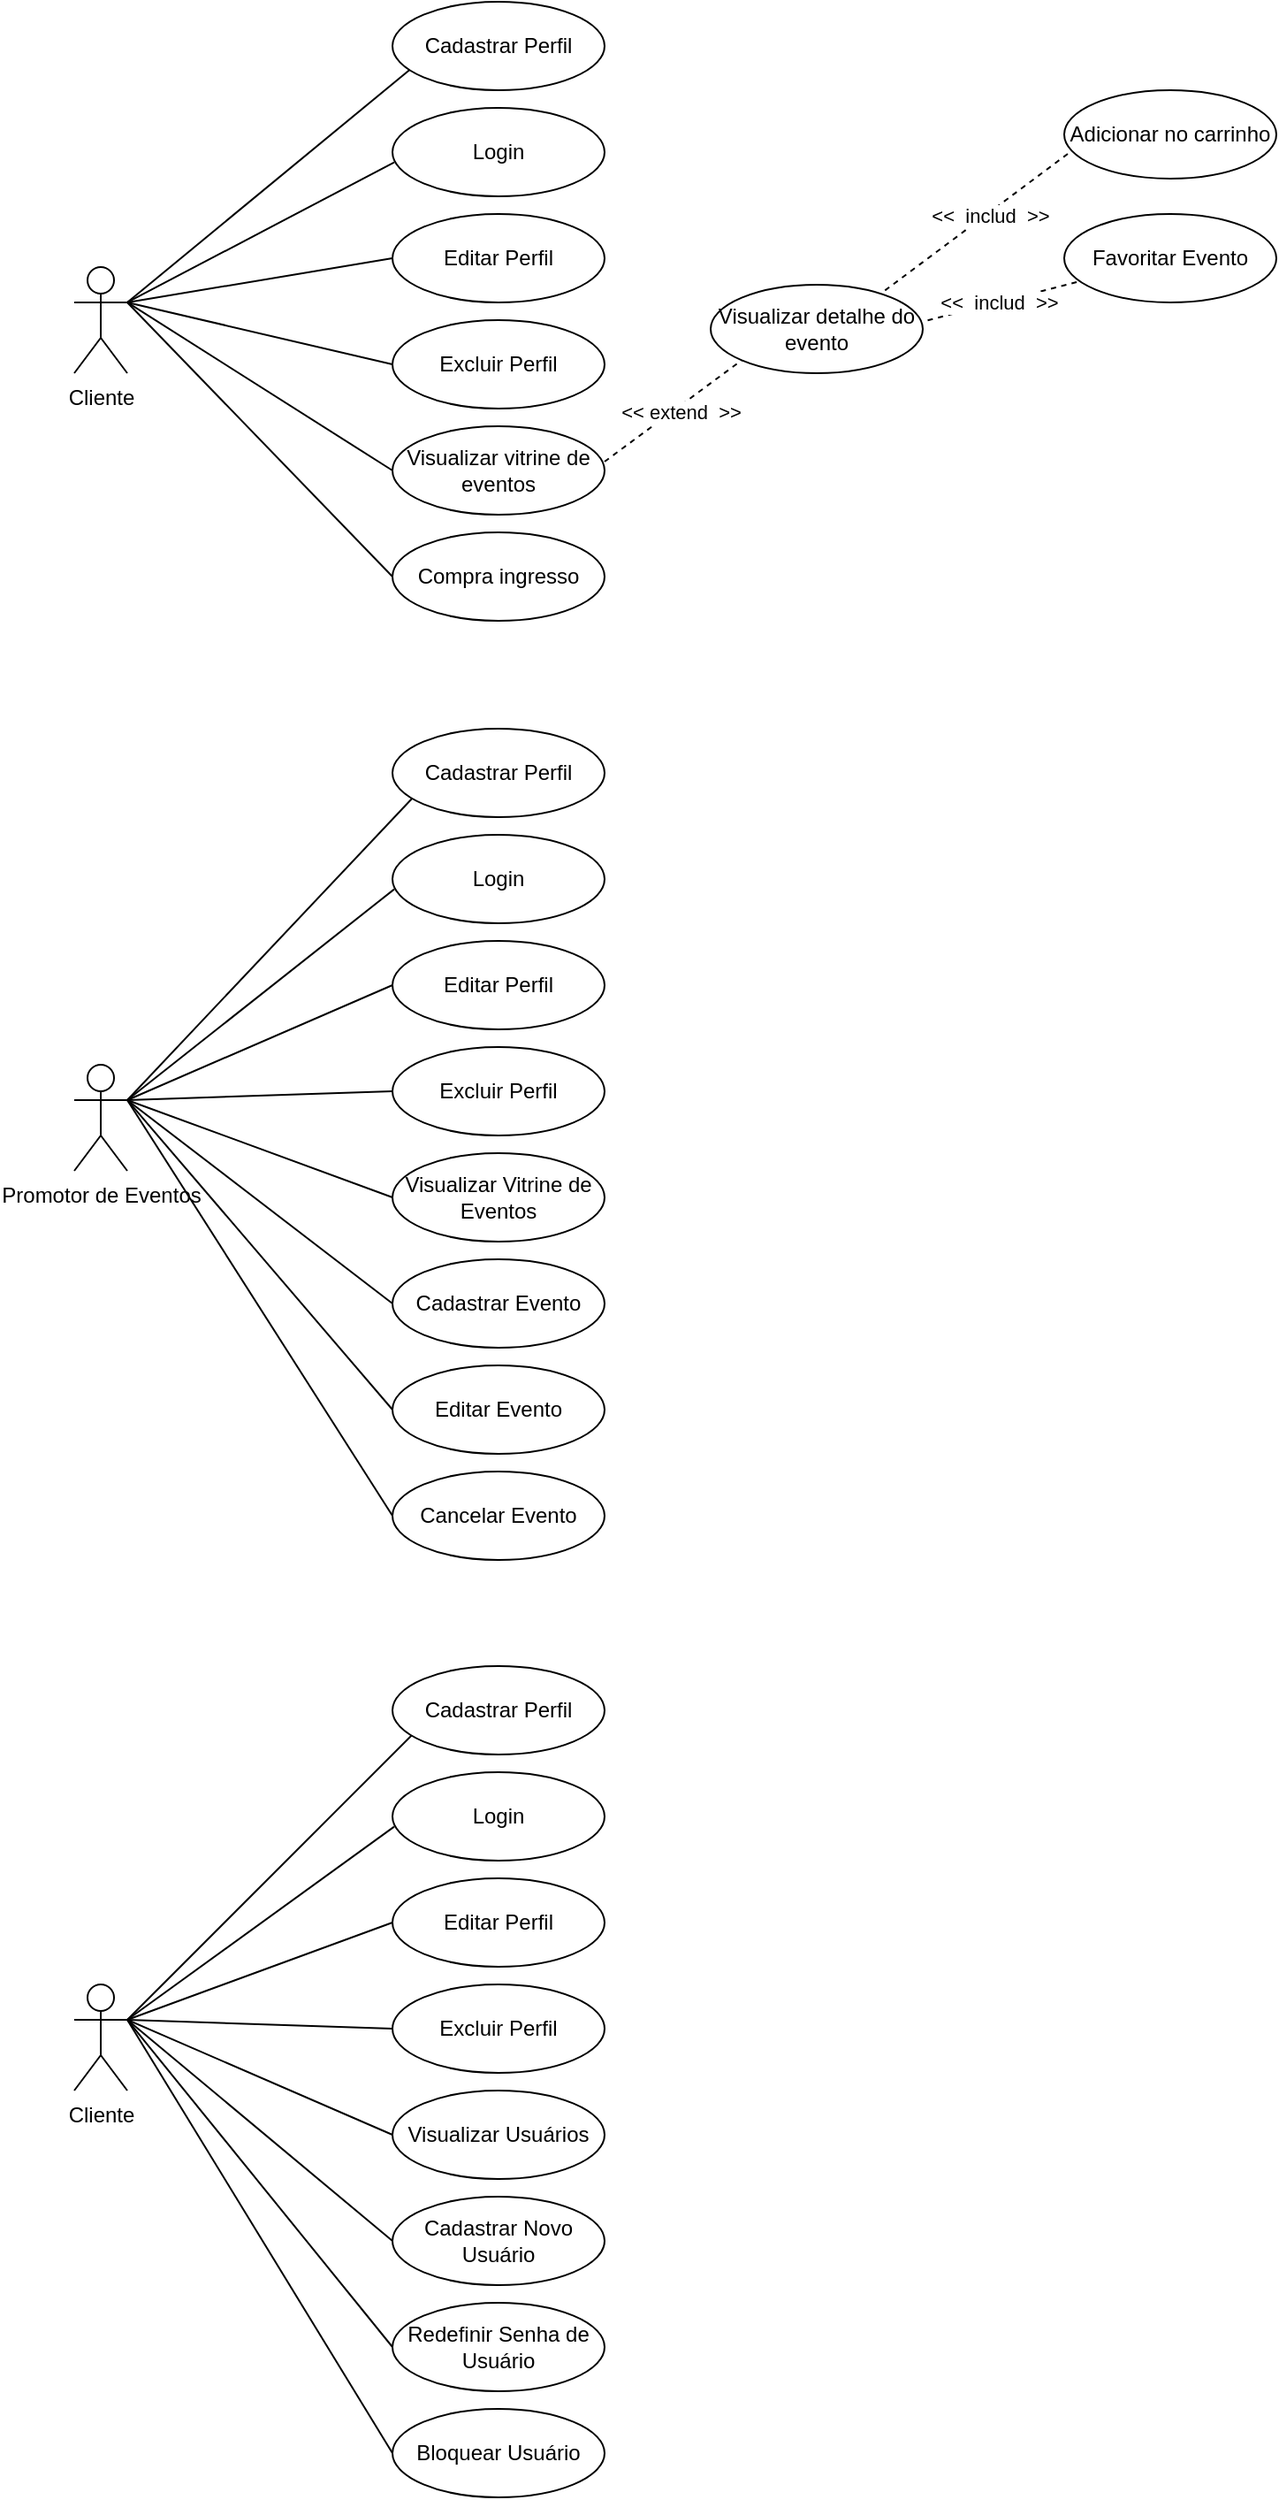 <mxfile version="21.7.5" type="device">
  <diagram name="Page-1" id="wAEnKVfklmkPBC2TPwod">
    <mxGraphModel dx="2074" dy="790" grid="1" gridSize="10" guides="1" tooltips="1" connect="1" arrows="1" fold="1" page="1" pageScale="1" pageWidth="850" pageHeight="1100" math="0" shadow="0">
      <root>
        <mxCell id="0" />
        <mxCell id="1" parent="0" />
        <mxCell id="62fFt0ZpnUzyM7lKe4DC-3" value="Cliente" style="shape=umlActor;verticalLabelPosition=bottom;verticalAlign=top;html=1;outlineConnect=0;" parent="1" vertex="1">
          <mxGeometry x="50" y="160" width="30" height="60" as="geometry" />
        </mxCell>
        <mxCell id="62fFt0ZpnUzyM7lKe4DC-7" value="" style="endArrow=none;html=1;rounded=0;entryX=0.167;entryY=0.6;entryDx=0;entryDy=0;entryPerimeter=0;exitX=1;exitY=0.333;exitDx=0;exitDy=0;exitPerimeter=0;" parent="1" source="62fFt0ZpnUzyM7lKe4DC-3" target="62fFt0ZpnUzyM7lKe4DC-9" edge="1">
          <mxGeometry width="50" height="50" relative="1" as="geometry">
            <mxPoint x="60" y="210" as="sourcePoint" />
            <mxPoint x="240" y="60" as="targetPoint" />
          </mxGeometry>
        </mxCell>
        <mxCell id="62fFt0ZpnUzyM7lKe4DC-9" value="Cadastrar Perfil" style="ellipse;whiteSpace=wrap;html=1;" parent="1" vertex="1">
          <mxGeometry x="230" y="10" width="120" height="50" as="geometry" />
        </mxCell>
        <mxCell id="62fFt0ZpnUzyM7lKe4DC-10" value="Login&lt;br&gt;" style="ellipse;whiteSpace=wrap;html=1;" parent="1" vertex="1">
          <mxGeometry x="230" y="70" width="120" height="50" as="geometry" />
        </mxCell>
        <mxCell id="62fFt0ZpnUzyM7lKe4DC-11" value="" style="endArrow=none;html=1;rounded=0;entryX=0.008;entryY=0.616;entryDx=0;entryDy=0;exitX=1;exitY=0.333;exitDx=0;exitDy=0;exitPerimeter=0;entryPerimeter=0;" parent="1" source="62fFt0ZpnUzyM7lKe4DC-3" target="62fFt0ZpnUzyM7lKe4DC-10" edge="1">
          <mxGeometry width="50" height="50" relative="1" as="geometry">
            <mxPoint x="190" y="210" as="sourcePoint" />
            <mxPoint x="240" y="160" as="targetPoint" />
          </mxGeometry>
        </mxCell>
        <mxCell id="62fFt0ZpnUzyM7lKe4DC-12" value="Editar Perfil" style="ellipse;whiteSpace=wrap;html=1;" parent="1" vertex="1">
          <mxGeometry x="230" y="130" width="120" height="50" as="geometry" />
        </mxCell>
        <mxCell id="62fFt0ZpnUzyM7lKe4DC-13" value="" style="endArrow=none;html=1;rounded=0;exitX=1;exitY=0.333;exitDx=0;exitDy=0;exitPerimeter=0;entryX=0;entryY=0.5;entryDx=0;entryDy=0;" parent="1" source="62fFt0ZpnUzyM7lKe4DC-3" target="62fFt0ZpnUzyM7lKe4DC-12" edge="1">
          <mxGeometry width="50" height="50" relative="1" as="geometry">
            <mxPoint x="130" y="215" as="sourcePoint" />
            <mxPoint x="180" y="165" as="targetPoint" />
          </mxGeometry>
        </mxCell>
        <mxCell id="62fFt0ZpnUzyM7lKe4DC-14" value="" style="endArrow=none;html=1;rounded=0;exitX=1;exitY=0.333;exitDx=0;exitDy=0;exitPerimeter=0;entryX=0;entryY=0.5;entryDx=0;entryDy=0;" parent="1" source="62fFt0ZpnUzyM7lKe4DC-3" target="62fFt0ZpnUzyM7lKe4DC-15" edge="1">
          <mxGeometry width="50" height="50" relative="1" as="geometry">
            <mxPoint x="170" y="250" as="sourcePoint" />
            <mxPoint x="220" y="220" as="targetPoint" />
          </mxGeometry>
        </mxCell>
        <mxCell id="62fFt0ZpnUzyM7lKe4DC-15" value="Visualizar vitrine de eventos" style="ellipse;whiteSpace=wrap;html=1;" parent="1" vertex="1">
          <mxGeometry x="230" y="250" width="120" height="50" as="geometry" />
        </mxCell>
        <mxCell id="62fFt0ZpnUzyM7lKe4DC-16" value="Excluir Perfil" style="ellipse;whiteSpace=wrap;html=1;" parent="1" vertex="1">
          <mxGeometry x="230" y="190" width="120" height="50" as="geometry" />
        </mxCell>
        <mxCell id="62fFt0ZpnUzyM7lKe4DC-17" value="" style="endArrow=none;html=1;rounded=0;entryX=0;entryY=0.5;entryDx=0;entryDy=0;" parent="1" target="62fFt0ZpnUzyM7lKe4DC-16" edge="1">
          <mxGeometry width="50" height="50" relative="1" as="geometry">
            <mxPoint x="80" y="180" as="sourcePoint" />
            <mxPoint x="130" y="130" as="targetPoint" />
          </mxGeometry>
        </mxCell>
        <mxCell id="62fFt0ZpnUzyM7lKe4DC-18" value="Visualizar detalhe do evento" style="ellipse;whiteSpace=wrap;html=1;" parent="1" vertex="1">
          <mxGeometry x="410" y="170" width="120" height="50" as="geometry" />
        </mxCell>
        <mxCell id="62fFt0ZpnUzyM7lKe4DC-21" value="" style="endArrow=none;dashed=1;html=1;rounded=0;entryX=0;entryY=1;entryDx=0;entryDy=0;" parent="1" target="62fFt0ZpnUzyM7lKe4DC-18" edge="1">
          <mxGeometry width="50" height="50" relative="1" as="geometry">
            <mxPoint x="350" y="270" as="sourcePoint" />
            <mxPoint x="400" y="220" as="targetPoint" />
          </mxGeometry>
        </mxCell>
        <mxCell id="62fFt0ZpnUzyM7lKe4DC-23" value="&amp;lt;&amp;lt;&amp;nbsp;extend&amp;nbsp; &amp;gt;&amp;gt;" style="edgeLabel;html=1;align=center;verticalAlign=middle;resizable=0;points=[];" parent="62fFt0ZpnUzyM7lKe4DC-21" vertex="1" connectable="0">
          <mxGeometry x="-0.119" y="3" relative="1" as="geometry">
            <mxPoint x="10" y="-1" as="offset" />
          </mxGeometry>
        </mxCell>
        <mxCell id="62fFt0ZpnUzyM7lKe4DC-24" value="Adicionar no carrinho" style="ellipse;whiteSpace=wrap;html=1;" parent="1" vertex="1">
          <mxGeometry x="610" y="60" width="120" height="50" as="geometry" />
        </mxCell>
        <mxCell id="62fFt0ZpnUzyM7lKe4DC-25" value="" style="endArrow=none;dashed=1;html=1;rounded=0;entryX=0.017;entryY=0.719;entryDx=0;entryDy=0;entryPerimeter=0;exitX=0.822;exitY=0.064;exitDx=0;exitDy=0;exitPerimeter=0;" parent="1" source="62fFt0ZpnUzyM7lKe4DC-18" target="62fFt0ZpnUzyM7lKe4DC-24" edge="1">
          <mxGeometry width="50" height="50" relative="1" as="geometry">
            <mxPoint x="600.0" y="63.8" as="sourcePoint" />
            <mxPoint x="666.88" y="10.0" as="targetPoint" />
          </mxGeometry>
        </mxCell>
        <mxCell id="62fFt0ZpnUzyM7lKe4DC-26" value="&amp;lt;&amp;lt;&amp;nbsp; includ&amp;nbsp; &amp;gt;&amp;gt;" style="edgeLabel;html=1;align=center;verticalAlign=middle;resizable=0;points=[];" parent="62fFt0ZpnUzyM7lKe4DC-25" vertex="1" connectable="0">
          <mxGeometry x="-0.119" y="3" relative="1" as="geometry">
            <mxPoint x="15" y="-6" as="offset" />
          </mxGeometry>
        </mxCell>
        <mxCell id="62fFt0ZpnUzyM7lKe4DC-27" value="Favoritar Evento" style="ellipse;whiteSpace=wrap;html=1;" parent="1" vertex="1">
          <mxGeometry x="610" y="130" width="120" height="50" as="geometry" />
        </mxCell>
        <mxCell id="62fFt0ZpnUzyM7lKe4DC-30" value="" style="endArrow=none;dashed=1;html=1;rounded=0;exitX=1.023;exitY=0.402;exitDx=0;exitDy=0;exitPerimeter=0;" parent="1" source="62fFt0ZpnUzyM7lKe4DC-18" target="62fFt0ZpnUzyM7lKe4DC-27" edge="1">
          <mxGeometry width="50" height="50" relative="1" as="geometry">
            <mxPoint x="560" y="130" as="sourcePoint" />
            <mxPoint x="613" y="73" as="targetPoint" />
          </mxGeometry>
        </mxCell>
        <mxCell id="62fFt0ZpnUzyM7lKe4DC-31" value="&amp;lt;&amp;lt;&amp;nbsp; includ&amp;nbsp; &amp;gt;&amp;gt;" style="edgeLabel;html=1;align=center;verticalAlign=middle;resizable=0;points=[];" parent="62fFt0ZpnUzyM7lKe4DC-30" vertex="1" connectable="0">
          <mxGeometry x="-0.119" y="3" relative="1" as="geometry">
            <mxPoint x="3" y="2" as="offset" />
          </mxGeometry>
        </mxCell>
        <mxCell id="62fFt0ZpnUzyM7lKe4DC-34" value="Compra ingresso" style="ellipse;whiteSpace=wrap;html=1;" parent="1" vertex="1">
          <mxGeometry x="230" y="310" width="120" height="50" as="geometry" />
        </mxCell>
        <mxCell id="62fFt0ZpnUzyM7lKe4DC-35" value="" style="endArrow=none;html=1;rounded=0;exitX=1;exitY=0.333;exitDx=0;exitDy=0;exitPerimeter=0;entryX=0;entryY=0.5;entryDx=0;entryDy=0;" parent="1" source="62fFt0ZpnUzyM7lKe4DC-3" target="62fFt0ZpnUzyM7lKe4DC-34" edge="1">
          <mxGeometry width="50" height="50" relative="1" as="geometry">
            <mxPoint x="70" y="250" as="sourcePoint" />
            <mxPoint x="220" y="345" as="targetPoint" />
          </mxGeometry>
        </mxCell>
        <mxCell id="sTNewUZJHm5oa92gSU4E-24" value="Promotor de Eventos" style="shape=umlActor;verticalLabelPosition=bottom;verticalAlign=top;html=1;outlineConnect=0;" vertex="1" parent="1">
          <mxGeometry x="50" y="611" width="30" height="60" as="geometry" />
        </mxCell>
        <mxCell id="sTNewUZJHm5oa92gSU4E-25" value="" style="endArrow=none;html=1;rounded=0;entryX=0.167;entryY=0.6;entryDx=0;entryDy=0;entryPerimeter=0;exitX=1;exitY=0.333;exitDx=0;exitDy=0;exitPerimeter=0;" edge="1" parent="1" source="sTNewUZJHm5oa92gSU4E-24" target="sTNewUZJHm5oa92gSU4E-26">
          <mxGeometry width="50" height="50" relative="1" as="geometry">
            <mxPoint x="80" y="591" as="sourcePoint" />
            <mxPoint x="240" y="471" as="targetPoint" />
          </mxGeometry>
        </mxCell>
        <mxCell id="sTNewUZJHm5oa92gSU4E-26" value="Cadastrar Perfil" style="ellipse;whiteSpace=wrap;html=1;" vertex="1" parent="1">
          <mxGeometry x="230" y="421" width="120" height="50" as="geometry" />
        </mxCell>
        <mxCell id="sTNewUZJHm5oa92gSU4E-27" value="Login&lt;br&gt;" style="ellipse;whiteSpace=wrap;html=1;" vertex="1" parent="1">
          <mxGeometry x="230" y="481" width="120" height="50" as="geometry" />
        </mxCell>
        <mxCell id="sTNewUZJHm5oa92gSU4E-28" value="" style="endArrow=none;html=1;rounded=0;entryX=0.008;entryY=0.616;entryDx=0;entryDy=0;exitX=1;exitY=0.333;exitDx=0;exitDy=0;exitPerimeter=0;entryPerimeter=0;" edge="1" parent="1" source="sTNewUZJHm5oa92gSU4E-24" target="sTNewUZJHm5oa92gSU4E-27">
          <mxGeometry width="50" height="50" relative="1" as="geometry">
            <mxPoint x="190" y="621" as="sourcePoint" />
            <mxPoint x="240" y="571" as="targetPoint" />
          </mxGeometry>
        </mxCell>
        <mxCell id="sTNewUZJHm5oa92gSU4E-29" value="Editar Perfil" style="ellipse;whiteSpace=wrap;html=1;" vertex="1" parent="1">
          <mxGeometry x="230" y="541" width="120" height="50" as="geometry" />
        </mxCell>
        <mxCell id="sTNewUZJHm5oa92gSU4E-30" value="" style="endArrow=none;html=1;rounded=0;exitX=1;exitY=0.333;exitDx=0;exitDy=0;exitPerimeter=0;entryX=0;entryY=0.5;entryDx=0;entryDy=0;" edge="1" parent="1" source="sTNewUZJHm5oa92gSU4E-24" target="sTNewUZJHm5oa92gSU4E-29">
          <mxGeometry width="50" height="50" relative="1" as="geometry">
            <mxPoint x="130" y="626" as="sourcePoint" />
            <mxPoint x="180" y="576" as="targetPoint" />
          </mxGeometry>
        </mxCell>
        <mxCell id="sTNewUZJHm5oa92gSU4E-31" value="" style="endArrow=none;html=1;rounded=0;exitX=1;exitY=0.333;exitDx=0;exitDy=0;exitPerimeter=0;entryX=0;entryY=0.5;entryDx=0;entryDy=0;" edge="1" parent="1" source="sTNewUZJHm5oa92gSU4E-24" target="sTNewUZJHm5oa92gSU4E-32">
          <mxGeometry width="50" height="50" relative="1" as="geometry">
            <mxPoint x="170" y="661" as="sourcePoint" />
            <mxPoint x="220" y="631" as="targetPoint" />
          </mxGeometry>
        </mxCell>
        <mxCell id="sTNewUZJHm5oa92gSU4E-32" value="Visualizar Vitrine de Eventos" style="ellipse;whiteSpace=wrap;html=1;" vertex="1" parent="1">
          <mxGeometry x="230" y="661" width="120" height="50" as="geometry" />
        </mxCell>
        <mxCell id="sTNewUZJHm5oa92gSU4E-33" value="Excluir Perfil" style="ellipse;whiteSpace=wrap;html=1;" vertex="1" parent="1">
          <mxGeometry x="230" y="601" width="120" height="50" as="geometry" />
        </mxCell>
        <mxCell id="sTNewUZJHm5oa92gSU4E-34" value="" style="endArrow=none;html=1;rounded=0;exitX=1;exitY=0.333;exitDx=0;exitDy=0;exitPerimeter=0;entryX=0;entryY=0.5;entryDx=0;entryDy=0;" edge="1" parent="1" target="sTNewUZJHm5oa92gSU4E-33" source="sTNewUZJHm5oa92gSU4E-24">
          <mxGeometry width="50" height="50" relative="1" as="geometry">
            <mxPoint x="80" y="591" as="sourcePoint" />
            <mxPoint x="240" y="631" as="targetPoint" />
          </mxGeometry>
        </mxCell>
        <mxCell id="sTNewUZJHm5oa92gSU4E-44" value="Cadastrar Evento" style="ellipse;whiteSpace=wrap;html=1;" vertex="1" parent="1">
          <mxGeometry x="230" y="721" width="120" height="50" as="geometry" />
        </mxCell>
        <mxCell id="sTNewUZJHm5oa92gSU4E-45" value="" style="endArrow=none;html=1;rounded=0;exitX=1;exitY=0.333;exitDx=0;exitDy=0;exitPerimeter=0;entryX=0;entryY=0.5;entryDx=0;entryDy=0;" edge="1" parent="1" source="sTNewUZJHm5oa92gSU4E-24" target="sTNewUZJHm5oa92gSU4E-44">
          <mxGeometry width="50" height="50" relative="1" as="geometry">
            <mxPoint x="70" y="661" as="sourcePoint" />
            <mxPoint x="220" y="756" as="targetPoint" />
          </mxGeometry>
        </mxCell>
        <mxCell id="sTNewUZJHm5oa92gSU4E-46" value="Editar Evento" style="ellipse;whiteSpace=wrap;html=1;" vertex="1" parent="1">
          <mxGeometry x="230" y="781" width="120" height="50" as="geometry" />
        </mxCell>
        <mxCell id="sTNewUZJHm5oa92gSU4E-47" value="Cancelar Evento" style="ellipse;whiteSpace=wrap;html=1;" vertex="1" parent="1">
          <mxGeometry x="230" y="841" width="120" height="50" as="geometry" />
        </mxCell>
        <mxCell id="sTNewUZJHm5oa92gSU4E-48" value="" style="endArrow=none;html=1;rounded=0;entryX=0;entryY=0.5;entryDx=0;entryDy=0;exitX=1;exitY=0.333;exitDx=0;exitDy=0;exitPerimeter=0;" edge="1" parent="1" source="sTNewUZJHm5oa92gSU4E-24" target="sTNewUZJHm5oa92gSU4E-46">
          <mxGeometry width="50" height="50" relative="1" as="geometry">
            <mxPoint x="80" y="591" as="sourcePoint" />
            <mxPoint x="240" y="756" as="targetPoint" />
          </mxGeometry>
        </mxCell>
        <mxCell id="sTNewUZJHm5oa92gSU4E-49" value="" style="endArrow=none;html=1;rounded=0;entryX=0;entryY=0.5;entryDx=0;entryDy=0;exitX=1;exitY=0.333;exitDx=0;exitDy=0;exitPerimeter=0;" edge="1" parent="1" source="sTNewUZJHm5oa92gSU4E-24" target="sTNewUZJHm5oa92gSU4E-47">
          <mxGeometry width="50" height="50" relative="1" as="geometry">
            <mxPoint x="90" y="601" as="sourcePoint" />
            <mxPoint x="240" y="816" as="targetPoint" />
          </mxGeometry>
        </mxCell>
        <mxCell id="sTNewUZJHm5oa92gSU4E-50" value="Cliente" style="shape=umlActor;verticalLabelPosition=bottom;verticalAlign=top;html=1;outlineConnect=0;" vertex="1" parent="1">
          <mxGeometry x="50" y="1131" width="30" height="60" as="geometry" />
        </mxCell>
        <mxCell id="sTNewUZJHm5oa92gSU4E-51" value="" style="endArrow=none;html=1;rounded=0;entryX=0.167;entryY=0.6;entryDx=0;entryDy=0;entryPerimeter=0;exitX=1;exitY=0.333;exitDx=0;exitDy=0;exitPerimeter=0;" edge="1" parent="1" source="sTNewUZJHm5oa92gSU4E-50" target="sTNewUZJHm5oa92gSU4E-52">
          <mxGeometry width="50" height="50" relative="1" as="geometry">
            <mxPoint x="60" y="1151" as="sourcePoint" />
            <mxPoint x="240" y="1001" as="targetPoint" />
          </mxGeometry>
        </mxCell>
        <mxCell id="sTNewUZJHm5oa92gSU4E-52" value="Cadastrar Perfil" style="ellipse;whiteSpace=wrap;html=1;" vertex="1" parent="1">
          <mxGeometry x="230" y="951" width="120" height="50" as="geometry" />
        </mxCell>
        <mxCell id="sTNewUZJHm5oa92gSU4E-53" value="Login&lt;br&gt;" style="ellipse;whiteSpace=wrap;html=1;" vertex="1" parent="1">
          <mxGeometry x="230" y="1011" width="120" height="50" as="geometry" />
        </mxCell>
        <mxCell id="sTNewUZJHm5oa92gSU4E-54" value="" style="endArrow=none;html=1;rounded=0;entryX=0.008;entryY=0.616;entryDx=0;entryDy=0;exitX=1;exitY=0.333;exitDx=0;exitDy=0;exitPerimeter=0;entryPerimeter=0;" edge="1" parent="1" source="sTNewUZJHm5oa92gSU4E-50" target="sTNewUZJHm5oa92gSU4E-53">
          <mxGeometry width="50" height="50" relative="1" as="geometry">
            <mxPoint x="190" y="1151" as="sourcePoint" />
            <mxPoint x="240" y="1101" as="targetPoint" />
          </mxGeometry>
        </mxCell>
        <mxCell id="sTNewUZJHm5oa92gSU4E-55" value="Editar Perfil" style="ellipse;whiteSpace=wrap;html=1;" vertex="1" parent="1">
          <mxGeometry x="230" y="1071" width="120" height="50" as="geometry" />
        </mxCell>
        <mxCell id="sTNewUZJHm5oa92gSU4E-56" value="" style="endArrow=none;html=1;rounded=0;exitX=1;exitY=0.333;exitDx=0;exitDy=0;exitPerimeter=0;entryX=0;entryY=0.5;entryDx=0;entryDy=0;" edge="1" parent="1" source="sTNewUZJHm5oa92gSU4E-50" target="sTNewUZJHm5oa92gSU4E-55">
          <mxGeometry width="50" height="50" relative="1" as="geometry">
            <mxPoint x="130" y="1156" as="sourcePoint" />
            <mxPoint x="180" y="1106" as="targetPoint" />
          </mxGeometry>
        </mxCell>
        <mxCell id="sTNewUZJHm5oa92gSU4E-57" value="" style="endArrow=none;html=1;rounded=0;exitX=1;exitY=0.333;exitDx=0;exitDy=0;exitPerimeter=0;entryX=0;entryY=0.5;entryDx=0;entryDy=0;" edge="1" parent="1" source="sTNewUZJHm5oa92gSU4E-50" target="sTNewUZJHm5oa92gSU4E-58">
          <mxGeometry width="50" height="50" relative="1" as="geometry">
            <mxPoint x="170" y="1191" as="sourcePoint" />
            <mxPoint x="220" y="1161" as="targetPoint" />
          </mxGeometry>
        </mxCell>
        <mxCell id="sTNewUZJHm5oa92gSU4E-58" value="Visualizar Usuários" style="ellipse;whiteSpace=wrap;html=1;" vertex="1" parent="1">
          <mxGeometry x="230" y="1191" width="120" height="50" as="geometry" />
        </mxCell>
        <mxCell id="sTNewUZJHm5oa92gSU4E-59" value="Excluir Perfil" style="ellipse;whiteSpace=wrap;html=1;" vertex="1" parent="1">
          <mxGeometry x="230" y="1131" width="120" height="50" as="geometry" />
        </mxCell>
        <mxCell id="sTNewUZJHm5oa92gSU4E-60" value="" style="endArrow=none;html=1;rounded=0;entryX=0;entryY=0.5;entryDx=0;entryDy=0;exitX=1;exitY=0.333;exitDx=0;exitDy=0;exitPerimeter=0;" edge="1" parent="1" target="sTNewUZJHm5oa92gSU4E-59" source="sTNewUZJHm5oa92gSU4E-50">
          <mxGeometry width="50" height="50" relative="1" as="geometry">
            <mxPoint x="80" y="1121" as="sourcePoint" />
            <mxPoint x="130" y="1071" as="targetPoint" />
          </mxGeometry>
        </mxCell>
        <mxCell id="sTNewUZJHm5oa92gSU4E-70" value="Cadastrar Novo Usuário" style="ellipse;whiteSpace=wrap;html=1;" vertex="1" parent="1">
          <mxGeometry x="230" y="1251" width="120" height="50" as="geometry" />
        </mxCell>
        <mxCell id="sTNewUZJHm5oa92gSU4E-71" value="" style="endArrow=none;html=1;rounded=0;exitX=1;exitY=0.333;exitDx=0;exitDy=0;exitPerimeter=0;entryX=0;entryY=0.5;entryDx=0;entryDy=0;" edge="1" parent="1" source="sTNewUZJHm5oa92gSU4E-50" target="sTNewUZJHm5oa92gSU4E-70">
          <mxGeometry width="50" height="50" relative="1" as="geometry">
            <mxPoint x="70" y="1191" as="sourcePoint" />
            <mxPoint x="220" y="1286" as="targetPoint" />
          </mxGeometry>
        </mxCell>
        <mxCell id="sTNewUZJHm5oa92gSU4E-73" value="Redefinir Senha de Usuário" style="ellipse;whiteSpace=wrap;html=1;" vertex="1" parent="1">
          <mxGeometry x="230" y="1311" width="120" height="50" as="geometry" />
        </mxCell>
        <mxCell id="sTNewUZJHm5oa92gSU4E-74" value="Bloquear Usuário" style="ellipse;whiteSpace=wrap;html=1;" vertex="1" parent="1">
          <mxGeometry x="230" y="1371" width="120" height="50" as="geometry" />
        </mxCell>
        <mxCell id="sTNewUZJHm5oa92gSU4E-75" value="" style="endArrow=none;html=1;rounded=0;exitX=1;exitY=0.333;exitDx=0;exitDy=0;exitPerimeter=0;entryX=0;entryY=0.5;entryDx=0;entryDy=0;" edge="1" parent="1" source="sTNewUZJHm5oa92gSU4E-50" target="sTNewUZJHm5oa92gSU4E-73">
          <mxGeometry width="50" height="50" relative="1" as="geometry">
            <mxPoint x="90" y="1131" as="sourcePoint" />
            <mxPoint x="240" y="1286" as="targetPoint" />
          </mxGeometry>
        </mxCell>
        <mxCell id="sTNewUZJHm5oa92gSU4E-76" value="" style="endArrow=none;html=1;rounded=0;exitX=1;exitY=0.333;exitDx=0;exitDy=0;exitPerimeter=0;entryX=0;entryY=0.5;entryDx=0;entryDy=0;" edge="1" parent="1" source="sTNewUZJHm5oa92gSU4E-50" target="sTNewUZJHm5oa92gSU4E-74">
          <mxGeometry width="50" height="50" relative="1" as="geometry">
            <mxPoint x="90" y="1131" as="sourcePoint" />
            <mxPoint x="240" y="1346" as="targetPoint" />
          </mxGeometry>
        </mxCell>
      </root>
    </mxGraphModel>
  </diagram>
</mxfile>

